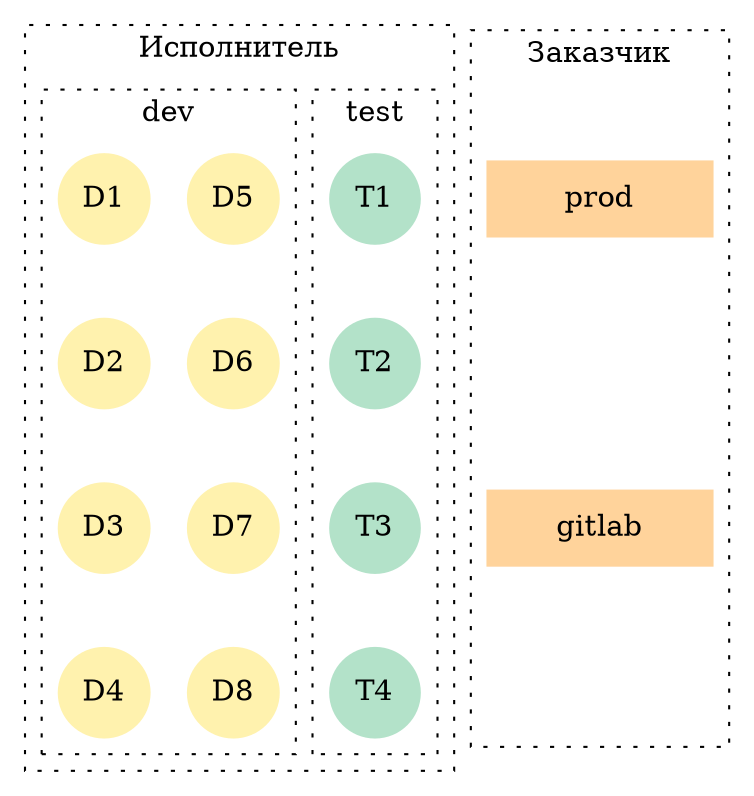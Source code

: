 digraph G {
  graph [rankdir=TB bgcolor=transparent style=dotted]
  node[style="filled"]
  node[width=0.6 height=0.6]
  edge[arrowhead=none style=invis]
  subgraph cluster1 {
    graph [rankdir=TB label="Исполнитель"]
    subgraph cluster2 {
      label=test
      node[color="#b3e2c9"]
      T1 -> T2 -> T3 -> T4
    }
    subgraph cluster3 {
      label="dev"
      node[color="#fff2ae"]
      D5 -> D6 -> D7 -> D8
      D1 -> D2 -> D3 -> D4
    }
  }
  subgraph cluster0 {
    label="Заказчик\n\n\n"
    node[shape=box width=1.5 height=0.5 color=burlywood1]
    prod -> I1 -> gitlab -> I2
    I1 [style=invisible]
    I2 [style=invisible]
  }
}
